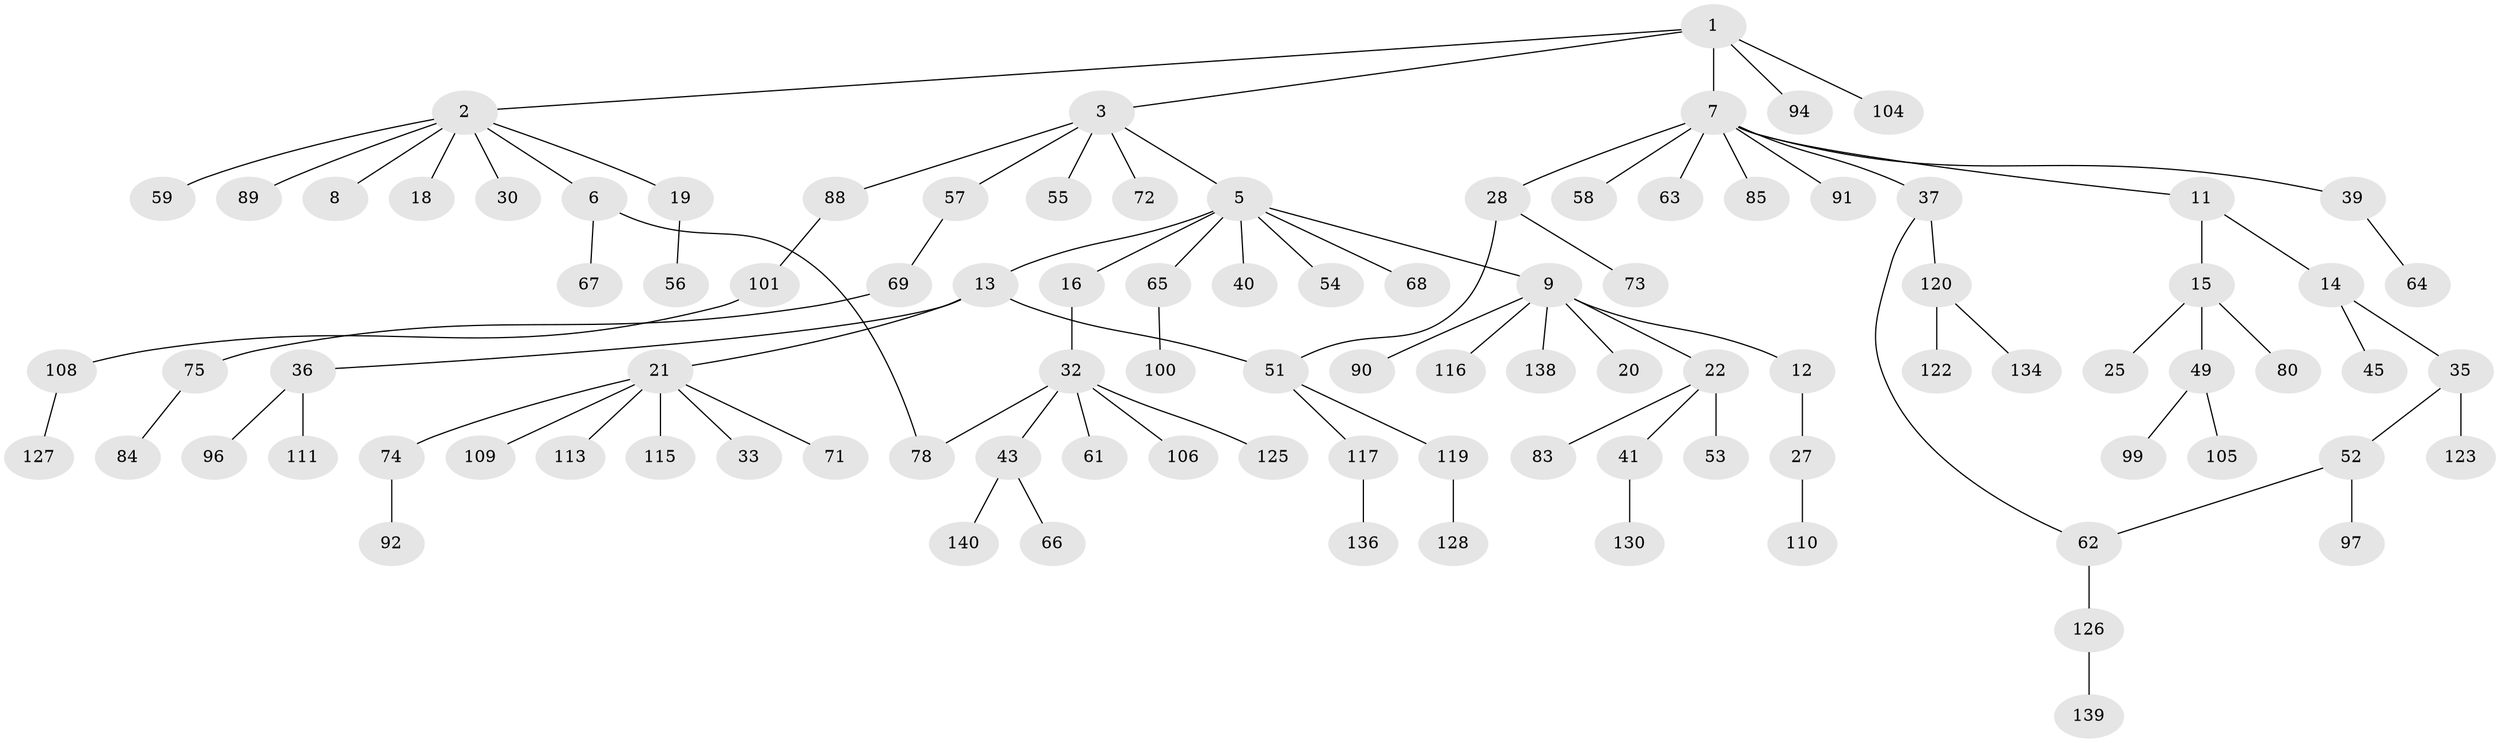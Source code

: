 // original degree distribution, {5: 0.04285714285714286, 6: 0.014285714285714285, 3: 0.12142857142857143, 4: 0.05, 7: 0.014285714285714285, 2: 0.30714285714285716, 1: 0.45}
// Generated by graph-tools (version 1.1) at 2025/41/03/06/25 10:41:27]
// undirected, 98 vertices, 100 edges
graph export_dot {
graph [start="1"]
  node [color=gray90,style=filled];
  1;
  2 [super="+4"];
  3 [super="+29"];
  5 [super="+17"];
  6 [super="+26"];
  7 [super="+10"];
  8 [super="+87"];
  9 [super="+86"];
  11;
  12;
  13 [super="+34"];
  14 [super="+31"];
  15 [super="+24"];
  16 [super="+102"];
  18 [super="+42"];
  19 [super="+50"];
  20;
  21 [super="+23"];
  22 [super="+76"];
  25;
  27 [super="+82"];
  28;
  30;
  32 [super="+47"];
  33 [super="+48"];
  35 [super="+38"];
  36 [super="+70"];
  37 [super="+46"];
  39;
  40 [super="+133"];
  41 [super="+60"];
  43 [super="+44"];
  45 [super="+95"];
  49 [super="+107"];
  51 [super="+98"];
  52 [super="+81"];
  53 [super="+93"];
  54;
  55;
  56;
  57 [super="+103"];
  58;
  59 [super="+137"];
  61 [super="+129"];
  62 [super="+118"];
  63 [super="+112"];
  64 [super="+77"];
  65;
  66;
  67;
  68 [super="+135"];
  69;
  71;
  72;
  73;
  74 [super="+79"];
  75 [super="+121"];
  78;
  80;
  83;
  84;
  85;
  88;
  89;
  90;
  91;
  92;
  94;
  96;
  97;
  99;
  100;
  101 [super="+124"];
  104;
  105;
  106 [super="+114"];
  108;
  109;
  110;
  111;
  113;
  115;
  116;
  117;
  119;
  120;
  122;
  123 [super="+131"];
  125;
  126;
  127 [super="+132"];
  128;
  130;
  134;
  136;
  138;
  139;
  140;
  1 -- 2;
  1 -- 3;
  1 -- 7;
  1 -- 94;
  1 -- 104;
  2 -- 8;
  2 -- 30;
  2 -- 59;
  2 -- 89;
  2 -- 19;
  2 -- 18;
  2 -- 6;
  3 -- 5;
  3 -- 55;
  3 -- 72;
  3 -- 57;
  3 -- 88;
  5 -- 9;
  5 -- 13;
  5 -- 16;
  5 -- 54;
  5 -- 65;
  5 -- 40;
  5 -- 68;
  6 -- 67;
  6 -- 78;
  7 -- 28;
  7 -- 37;
  7 -- 39;
  7 -- 85;
  7 -- 11;
  7 -- 58;
  7 -- 91;
  7 -- 63;
  9 -- 12;
  9 -- 20;
  9 -- 22;
  9 -- 116;
  9 -- 138;
  9 -- 90;
  11 -- 14;
  11 -- 15;
  12 -- 27;
  13 -- 21;
  13 -- 36;
  13 -- 51;
  14 -- 45;
  14 -- 35;
  15 -- 25;
  15 -- 80;
  15 -- 49;
  16 -- 32;
  19 -- 56;
  21 -- 74;
  21 -- 109;
  21 -- 113;
  21 -- 33;
  21 -- 115;
  21 -- 71;
  22 -- 41;
  22 -- 53;
  22 -- 83;
  27 -- 110;
  28 -- 51;
  28 -- 73;
  32 -- 43;
  32 -- 61;
  32 -- 78;
  32 -- 106;
  32 -- 125;
  35 -- 123;
  35 -- 52;
  36 -- 96;
  36 -- 111;
  37 -- 62;
  37 -- 120;
  39 -- 64;
  41 -- 130;
  43 -- 66;
  43 -- 140;
  49 -- 99;
  49 -- 105;
  51 -- 117;
  51 -- 119;
  52 -- 97;
  52 -- 62;
  57 -- 69;
  62 -- 126;
  65 -- 100;
  69 -- 75;
  74 -- 92;
  75 -- 84;
  88 -- 101;
  101 -- 108;
  108 -- 127;
  117 -- 136;
  119 -- 128;
  120 -- 122;
  120 -- 134;
  126 -- 139;
}
